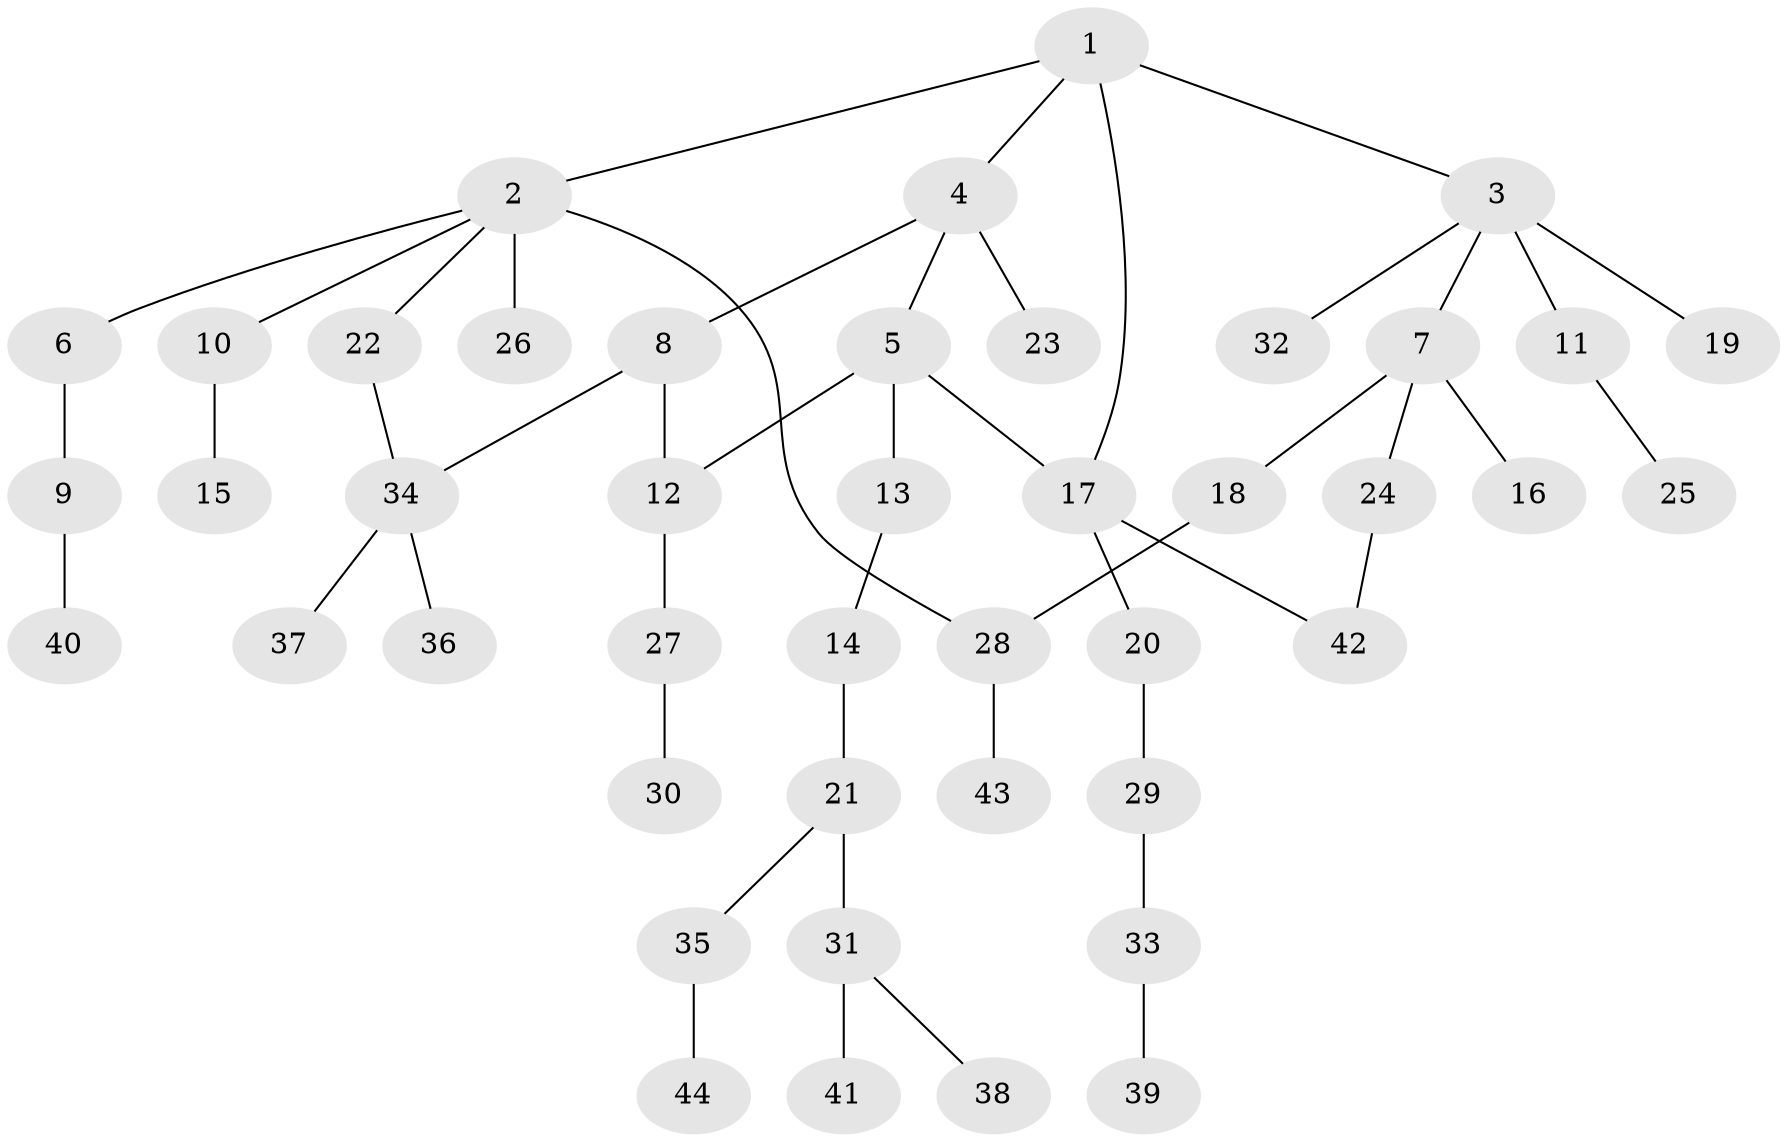 // original degree distribution, {5: 0.047058823529411764, 6: 0.011764705882352941, 3: 0.12941176470588237, 2: 0.3411764705882353, 4: 0.08235294117647059, 1: 0.38823529411764707}
// Generated by graph-tools (version 1.1) at 2025/34/03/09/25 02:34:22]
// undirected, 44 vertices, 48 edges
graph export_dot {
graph [start="1"]
  node [color=gray90,style=filled];
  1;
  2;
  3;
  4;
  5;
  6;
  7;
  8;
  9;
  10;
  11;
  12;
  13;
  14;
  15;
  16;
  17;
  18;
  19;
  20;
  21;
  22;
  23;
  24;
  25;
  26;
  27;
  28;
  29;
  30;
  31;
  32;
  33;
  34;
  35;
  36;
  37;
  38;
  39;
  40;
  41;
  42;
  43;
  44;
  1 -- 2 [weight=1.0];
  1 -- 3 [weight=1.0];
  1 -- 4 [weight=1.0];
  1 -- 17 [weight=1.0];
  2 -- 6 [weight=1.0];
  2 -- 10 [weight=1.0];
  2 -- 22 [weight=1.0];
  2 -- 26 [weight=2.0];
  2 -- 28 [weight=1.0];
  3 -- 7 [weight=1.0];
  3 -- 11 [weight=1.0];
  3 -- 19 [weight=2.0];
  3 -- 32 [weight=1.0];
  4 -- 5 [weight=1.0];
  4 -- 8 [weight=1.0];
  4 -- 23 [weight=1.0];
  5 -- 12 [weight=1.0];
  5 -- 13 [weight=1.0];
  5 -- 17 [weight=1.0];
  6 -- 9 [weight=1.0];
  7 -- 16 [weight=1.0];
  7 -- 18 [weight=1.0];
  7 -- 24 [weight=1.0];
  8 -- 12 [weight=1.0];
  8 -- 34 [weight=1.0];
  9 -- 40 [weight=1.0];
  10 -- 15 [weight=1.0];
  11 -- 25 [weight=1.0];
  12 -- 27 [weight=2.0];
  13 -- 14 [weight=1.0];
  14 -- 21 [weight=1.0];
  17 -- 20 [weight=1.0];
  17 -- 42 [weight=1.0];
  18 -- 28 [weight=1.0];
  20 -- 29 [weight=1.0];
  21 -- 31 [weight=1.0];
  21 -- 35 [weight=1.0];
  22 -- 34 [weight=1.0];
  24 -- 42 [weight=1.0];
  27 -- 30 [weight=1.0];
  28 -- 43 [weight=1.0];
  29 -- 33 [weight=2.0];
  31 -- 38 [weight=1.0];
  31 -- 41 [weight=1.0];
  33 -- 39 [weight=1.0];
  34 -- 36 [weight=1.0];
  34 -- 37 [weight=1.0];
  35 -- 44 [weight=1.0];
}
